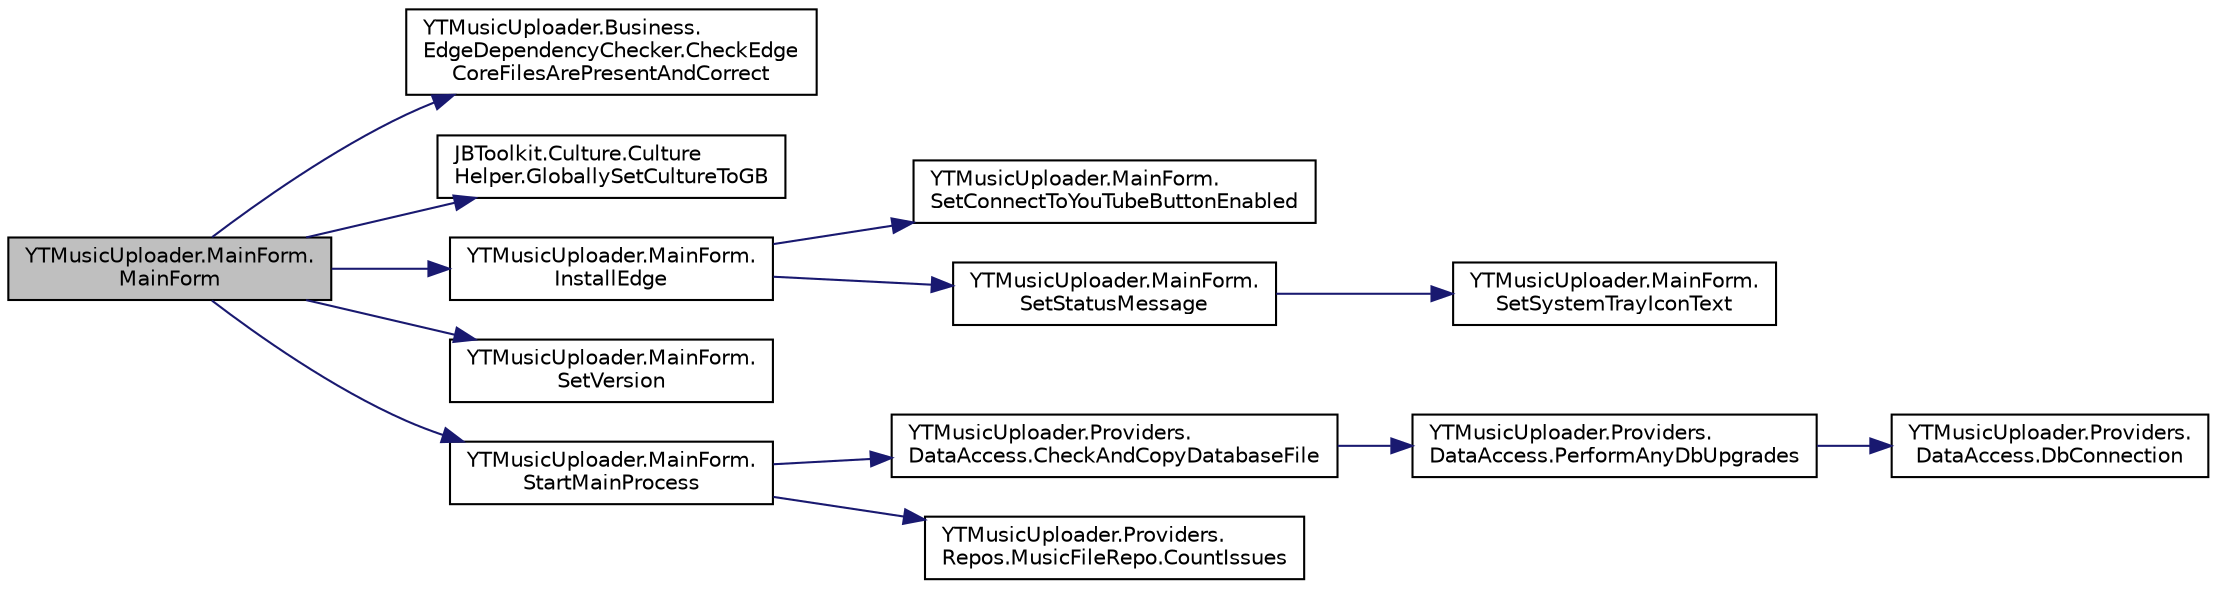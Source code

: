 digraph "YTMusicUploader.MainForm.MainForm"
{
 // LATEX_PDF_SIZE
  edge [fontname="Helvetica",fontsize="10",labelfontname="Helvetica",labelfontsize="10"];
  node [fontname="Helvetica",fontsize="10",shape=record];
  rankdir="LR";
  Node1 [label="YTMusicUploader.MainForm.\lMainForm",height=0.2,width=0.4,color="black", fillcolor="grey75", style="filled", fontcolor="black",tooltip=" "];
  Node1 -> Node2 [color="midnightblue",fontsize="10",style="solid",fontname="Helvetica"];
  Node2 [label="YTMusicUploader.Business.\lEdgeDependencyChecker.CheckEdge\lCoreFilesArePresentAndCorrect",height=0.2,width=0.4,color="black", fillcolor="white", style="filled",URL="$d0/d3f/class_y_t_music_uploader_1_1_business_1_1_edge_dependency_checker.html#a644c708d5abb6ee7385a15684676cec2",tooltip="Check all the required Edge Core files are present and are the right byte site (i...."];
  Node1 -> Node3 [color="midnightblue",fontsize="10",style="solid",fontname="Helvetica"];
  Node3 [label="JBToolkit.Culture.Culture\lHelper.GloballySetCultureToGB",height=0.2,width=0.4,color="black", fillcolor="white", style="filled",URL="$df/d18/class_j_b_toolkit_1_1_culture_1_1_culture_helper.html#ae97846e07d9657efb35e2c4b8cb9a2a3",tooltip="GB uses the date format: dd-MM-yyyy"];
  Node1 -> Node4 [color="midnightblue",fontsize="10",style="solid",fontname="Helvetica"];
  Node4 [label="YTMusicUploader.MainForm.\lInstallEdge",height=0.2,width=0.4,color="black", fillcolor="white", style="filled",URL="$d0/d66/class_y_t_music_uploader_1_1_main_form.html#a33b18473c12b74d584bb628356a820dc",tooltip=" "];
  Node4 -> Node5 [color="midnightblue",fontsize="10",style="solid",fontname="Helvetica"];
  Node5 [label="YTMusicUploader.MainForm.\lSetConnectToYouTubeButtonEnabled",height=0.2,width=0.4,color="black", fillcolor="white", style="filled",URL="$d0/d66/class_y_t_music_uploader_1_1_main_form.html#ac08b0810ba0be3d71049f5ef937d98d9",tooltip=" "];
  Node4 -> Node6 [color="midnightblue",fontsize="10",style="solid",fontname="Helvetica"];
  Node6 [label="YTMusicUploader.MainForm.\lSetStatusMessage",height=0.2,width=0.4,color="black", fillcolor="white", style="filled",URL="$d0/d66/class_y_t_music_uploader_1_1_main_form.html#a780bc3d95ca739d5c25cbde1dc5d75b5",tooltip=" "];
  Node6 -> Node7 [color="midnightblue",fontsize="10",style="solid",fontname="Helvetica"];
  Node7 [label="YTMusicUploader.MainForm.\lSetSystemTrayIconText",height=0.2,width=0.4,color="black", fillcolor="white", style="filled",URL="$d0/d66/class_y_t_music_uploader_1_1_main_form.html#a00c5ed011552719aa13509e79976e4ee",tooltip=" "];
  Node1 -> Node8 [color="midnightblue",fontsize="10",style="solid",fontname="Helvetica"];
  Node8 [label="YTMusicUploader.MainForm.\lSetVersion",height=0.2,width=0.4,color="black", fillcolor="white", style="filled",URL="$d0/d66/class_y_t_music_uploader_1_1_main_form.html#af6b9517020cafac0a321d5c8fd64d11c",tooltip=" "];
  Node1 -> Node9 [color="midnightblue",fontsize="10",style="solid",fontname="Helvetica"];
  Node9 [label="YTMusicUploader.MainForm.\lStartMainProcess",height=0.2,width=0.4,color="black", fillcolor="white", style="filled",URL="$d0/d66/class_y_t_music_uploader_1_1_main_form.html#ae262cc9d9873fca34d4a8d275b62d723",tooltip=" "];
  Node9 -> Node10 [color="midnightblue",fontsize="10",style="solid",fontname="Helvetica"];
  Node10 [label="YTMusicUploader.Providers.\lDataAccess.CheckAndCopyDatabaseFile",height=0.2,width=0.4,color="black", fillcolor="white", style="filled",URL="$d7/d1f/class_y_t_music_uploader_1_1_providers_1_1_data_access.html#a0f9bb7c069a72090c6f86048509fa343",tooltip="Checks if the database file is present in the users AppData path. If it's not present it will copy ov..."];
  Node10 -> Node11 [color="midnightblue",fontsize="10",style="solid",fontname="Helvetica"];
  Node11 [label="YTMusicUploader.Providers.\lDataAccess.PerformAnyDbUpgrades",height=0.2,width=0.4,color="black", fillcolor="white", style="filled",URL="$d7/d1f/class_y_t_music_uploader_1_1_providers_1_1_data_access.html#a777fee8af9abfbafeb10f09327101e08",tooltip="Runs on form load to ensure the database schema is at the latest version following an application upg..."];
  Node11 -> Node12 [color="midnightblue",fontsize="10",style="solid",fontname="Helvetica"];
  Node12 [label="YTMusicUploader.Providers.\lDataAccess.DbConnection",height=0.2,width=0.4,color="black", fillcolor="white", style="filled",URL="$d7/d1f/class_y_t_music_uploader_1_1_providers_1_1_data_access.html#a282db1993d3e890ff819c1afd3e14114",tooltip="Create an SQLite connection to the database file in the users AppData path"];
  Node9 -> Node13 [color="midnightblue",fontsize="10",style="solid",fontname="Helvetica"];
  Node13 [label="YTMusicUploader.Providers.\lRepos.MusicFileRepo.CountIssues",height=0.2,width=0.4,color="black", fillcolor="white", style="filled",URL="$d1/d9d/class_y_t_music_uploader_1_1_providers_1_1_repos_1_1_music_file_repo.html#a799073d452dba59c8412e483f124eb73",tooltip="Count all non-removed Music File entries that have upload errors"];
}
